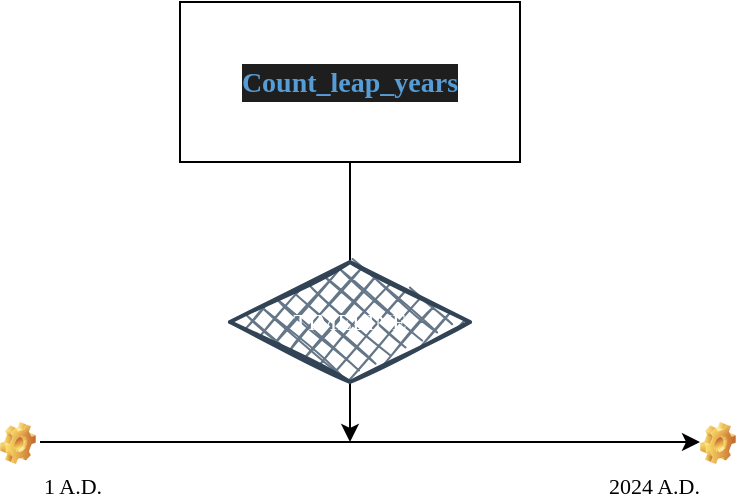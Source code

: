 <mxfile>
    <diagram id="icINE4mDO5v7aMGGLsxf" name="Page-1">
        <mxGraphModel dx="590" dy="378" grid="1" gridSize="10" guides="1" tooltips="1" connect="1" arrows="1" fold="1" page="1" pageScale="1" pageWidth="827" pageHeight="1169" math="0" shadow="0">
            <root>
                <mxCell id="0"/>
                <mxCell id="1" parent="0"/>
                <mxCell id="2" value="&lt;h1 style=&quot;color: rgb(212, 212, 212); background-color: rgb(30, 30, 30); font-size: 14px; line-height: 19px;&quot;&gt;&lt;span style=&quot;color: rgb(86, 156, 214); font-weight: bold;&quot;&gt;&lt;font face=&quot;Georgia&quot;&gt;Count_leap_years&lt;/font&gt;&lt;/span&gt;&lt;/h1&gt;" style="rounded=0;whiteSpace=wrap;html=1;" vertex="1" parent="1">
                    <mxGeometry x="160" y="30" width="170" height="80" as="geometry"/>
                </mxCell>
                <mxCell id="6" value="" style="endArrow=classic;html=1;fontFamily=Georgia;" edge="1" parent="1">
                    <mxGeometry relative="1" as="geometry">
                        <mxPoint x="90" y="250" as="sourcePoint"/>
                        <mxPoint x="420" y="250" as="targetPoint"/>
                    </mxGeometry>
                </mxCell>
                <mxCell id="8" value="1 A.D." style="edgeLabel;resizable=0;html=1;align=left;verticalAlign=bottom;fontFamily=Georgia;" connectable="0" vertex="1" parent="6">
                    <mxGeometry x="-1" relative="1" as="geometry">
                        <mxPoint y="30" as="offset"/>
                    </mxGeometry>
                </mxCell>
                <mxCell id="9" value="2024 A.D.&lt;br&gt;" style="edgeLabel;resizable=0;html=1;align=right;verticalAlign=bottom;fontFamily=Georgia;" connectable="0" vertex="1" parent="6">
                    <mxGeometry x="1" relative="1" as="geometry">
                        <mxPoint y="30" as="offset"/>
                    </mxGeometry>
                </mxCell>
                <mxCell id="11" value="" style="edgeStyle=none;html=1;exitX=0.5;exitY=1;exitDx=0;exitDy=0;fontFamily=Georgia;endArrow=none;" edge="1" parent="1" source="2">
                    <mxGeometry relative="1" as="geometry">
                        <mxPoint x="245" y="160" as="targetPoint"/>
                        <mxPoint x="245" y="110" as="sourcePoint"/>
                    </mxGeometry>
                </mxCell>
                <mxCell id="13" style="edgeStyle=none;html=1;exitX=0.5;exitY=1;exitDx=0;exitDy=0;fontFamily=Georgia;fontColor=#E4F043;" edge="1" parent="1" source="12">
                    <mxGeometry relative="1" as="geometry">
                        <mxPoint x="245" y="250" as="targetPoint"/>
                    </mxGeometry>
                </mxCell>
                <mxCell id="12" value="TIMELINE" style="rhombus;whiteSpace=wrap;html=1;strokeWidth=2;fillWeight=-1;hachureGap=8;fillStyle=cross-hatch;fillColor=#647687;sketch=1;fontFamily=Georgia;strokeColor=#314354;fontColor=#ffffff;" vertex="1" parent="1">
                    <mxGeometry x="185" y="160" width="120" height="60" as="geometry"/>
                </mxCell>
                <mxCell id="15" value="" style="shape=image;html=1;verticalLabelPosition=bottom;verticalAlign=top;imageAspect=1;aspect=fixed;image=img/clipart/Gear_128x128.png;fontFamily=Georgia;fontColor=#E4F043;" vertex="1" parent="1">
                    <mxGeometry x="70" y="240" width="17.9" height="21" as="geometry"/>
                </mxCell>
                <mxCell id="16" value="" style="shape=image;html=1;verticalLabelPosition=bottom;verticalAlign=top;imageAspect=1;aspect=fixed;image=img/clipart/Gear_128x128.png;fontFamily=Georgia;fontColor=#E4F043;" vertex="1" parent="1">
                    <mxGeometry x="420" y="240" width="17.9" height="21" as="geometry"/>
                </mxCell>
            </root>
        </mxGraphModel>
    </diagram>
</mxfile>